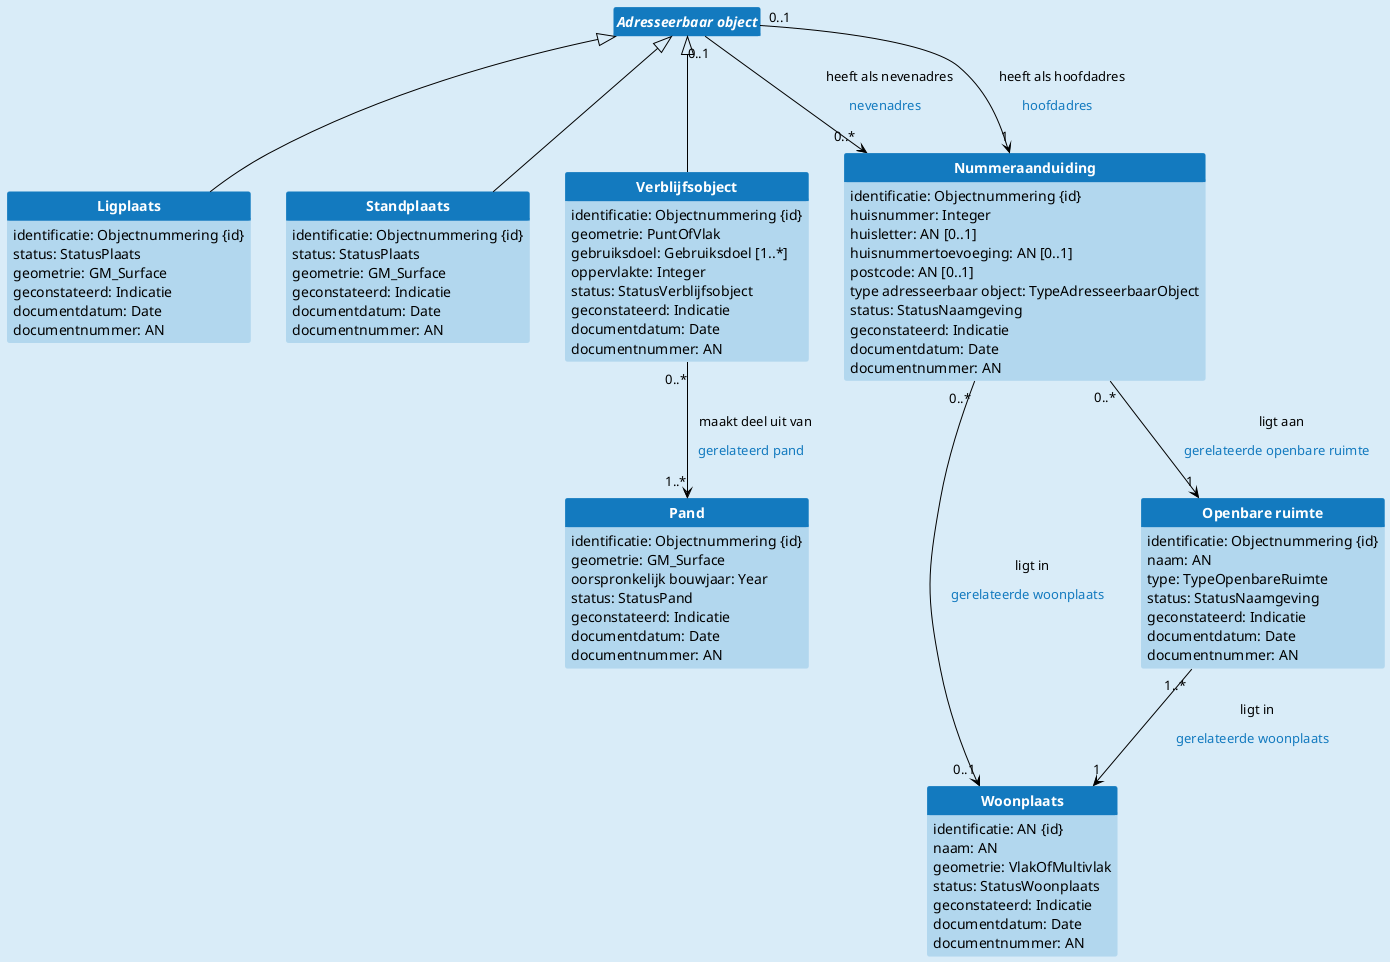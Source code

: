@startuml
skinparam {
    BackgroundColor #d9ecf8
'     DefaultFontName RijksoverheidSansText-Regular
'     LineType ortho
'     LineType polyline
'     MinClassWidth 200
    Shadowing false
'     WrapWidth 120
    class {
        ArrowColor #000000
        ArrowFontColor #000000
        ArrowFontName RijksoverheidSansText-Regular
        ArrowThickness 1
        AttributeFontColor #000000
        AttributeFontName RijksoverheidSansText-Regular
        BackgroundColor #b2d7ee
        BorderColor #b2d7ee
        BorderThickness 0
        FontColor #ffffff
        FontName RijksoverheidSansText-Bold
        FontStyle bold
        HeaderBackgroundColor #137abf
    }
    note {
        BackgroundColor #d9ecf8
        BorderColor #d9ecf8
        BorderThickness 0
        FontColor #137abf
        FontName RijksoverheidSansText-Regular
    }
}

hide empty members

hide circle

hide stereotype

' hide AbstractObject

' hide Waardelijsten

' together {
'     class Ligplaats
'     class Standplaats
'     class Verblijfsobject
' }

"Adresseerbaar object" <|-- Ligplaats

"Adresseerbaar object" <|-- Standplaats

"Adresseerbaar object" <|-- Verblijfsobject

"Adresseerbaar object" "0..1" --> "0..*" Nummeraanduiding : "heeft als nevenadres"
Note on link: nevenadres

"Adresseerbaar object" "0..1" --> "1" Nummeraanduiding : "heeft als hoofdadres"
Note on link: hoofdadres

Nummeraanduiding "0..*" --> "0..1" Woonplaats : "ligt in"
Note on link: gerelateerde woonplaats

Nummeraanduiding "0..*" --> "1" "Openbare ruimte" : "ligt aan"
Note on link: gerelateerde openbare ruimte

Verblijfsobject "0..*" --> "1..*" Pand : "maakt deel uit van"
Note on link: gerelateerd pand

"Openbare ruimte" "1..*" --> "1" Woonplaats : "ligt in"
Note on link: gerelateerde woonplaats

abstract class "Adresseerbaar object" << Objecttype >>

class Ligplaats << Objecttype >> {
    identificatie: Objectnummering {id}
    status: StatusPlaats
    geometrie: GM_Surface
    geconstateerd: Indicatie
    documentdatum: Date
    documentnummer: AN
}

class Nummeraanduiding << Objecttype >> {
    identificatie: Objectnummering {id}
    huisnummer: Integer
    huisletter: AN [0..1]
    huisnummertoevoeging: AN [0..1]
    postcode: AN [0..1]
    type adresseerbaar object: TypeAdresseerbaarObject
    status: StatusNaamgeving
    geconstateerd: Indicatie
    documentdatum: Date
    documentnummer: AN
}

class "Openbare ruimte" << Objecttype >> {
    identificatie: Objectnummering {id}
    naam: AN
    type: TypeOpenbareRuimte
    status: StatusNaamgeving
    geconstateerd: Indicatie
    documentdatum: Date
    documentnummer: AN
}

class Pand << Objecttype >> {
    identificatie: Objectnummering {id}
    geometrie: GM_Surface
    oorspronkelijk bouwjaar: Year
    status: StatusPand
    geconstateerd: Indicatie
    documentdatum: Date
    documentnummer: AN
}

class Standplaats << Objecttype >> {
    identificatie: Objectnummering {id}
    status: StatusPlaats
    geometrie: GM_Surface
    geconstateerd: Indicatie
    documentdatum: Date
    documentnummer: AN
}

class Verblijfsobject << Objecttype >> {
    identificatie: Objectnummering {id}
    geometrie: PuntOfVlak
    gebruiksdoel: Gebruiksdoel [1..*]
    oppervlakte: Integer
    status: StatusVerblijfsobject
    geconstateerd: Indicatie
    documentdatum: Date
    documentnummer: AN
}

class Woonplaats << Objecttype >> {
    identificatie: AN {id}
    naam: AN
    geometrie: VlakOfMultivlak
    status: StatusWoonplaats
    geconstateerd: Indicatie
    documentdatum: Date
    documentnummer: AN
}
@enduml
